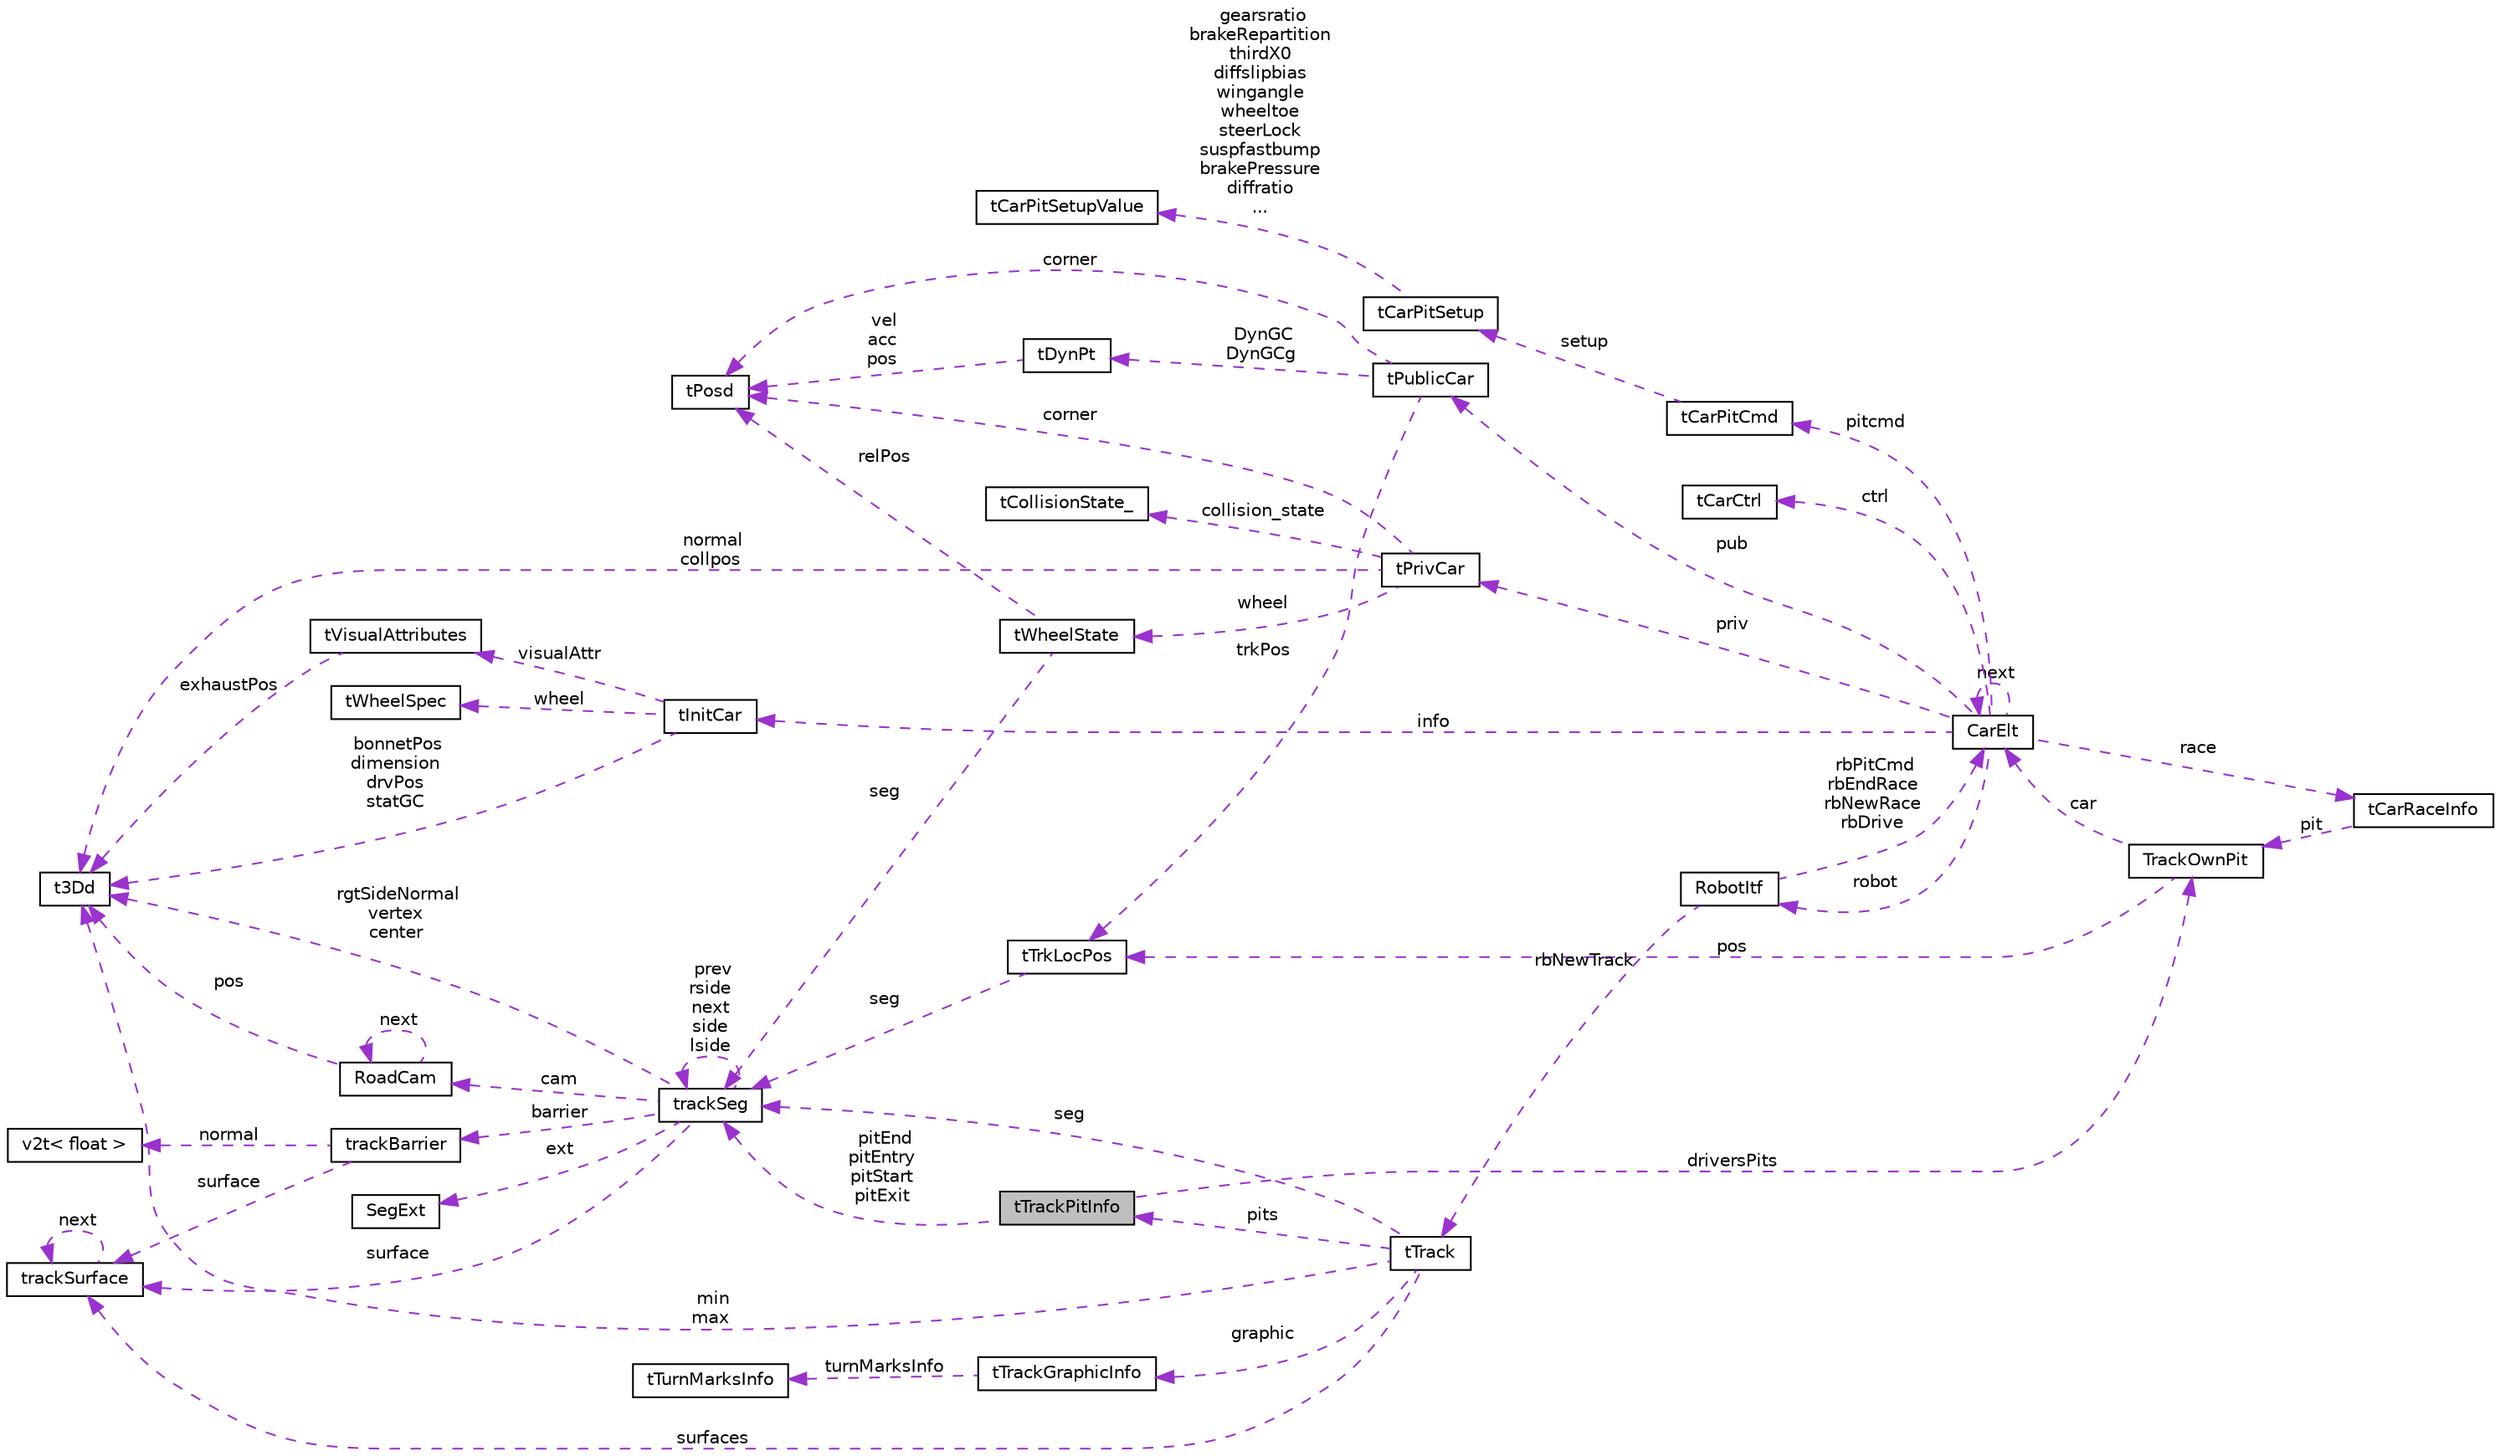 digraph "tTrackPitInfo"
{
  edge [fontname="Helvetica",fontsize="10",labelfontname="Helvetica",labelfontsize="10"];
  node [fontname="Helvetica",fontsize="10",shape=record];
  rankdir="LR";
  Node1 [label="tTrackPitInfo",height=0.2,width=0.4,color="black", fillcolor="grey75", style="filled", fontcolor="black"];
  Node2 -> Node1 [dir="back",color="darkorchid3",fontsize="10",style="dashed",label=" driversPits" ,fontname="Helvetica"];
  Node2 [label="TrackOwnPit",height=0.2,width=0.4,color="black", fillcolor="white", style="filled",URL="$struct_track_own_pit.html",tooltip="Driver&#39;s pit. "];
  Node3 -> Node2 [dir="back",color="darkorchid3",fontsize="10",style="dashed",label=" pos" ,fontname="Helvetica"];
  Node3 [label="tTrkLocPos",height=0.2,width=0.4,color="black", fillcolor="white", style="filled",URL="$structt_trk_loc_pos.html",tooltip="Location on the track in local coordinates. "];
  Node4 -> Node3 [dir="back",color="darkorchid3",fontsize="10",style="dashed",label=" seg" ,fontname="Helvetica"];
  Node4 [label="trackSeg",height=0.2,width=0.4,color="black", fillcolor="white", style="filled",URL="$structtrack_seg.html",tooltip="Track segment (tTrackSeg) The segments can be straights (type TR_STR): (the track goes from the right..."];
  Node5 -> Node4 [dir="back",color="darkorchid3",fontsize="10",style="dashed",label=" rgtSideNormal\nvertex\ncenter" ,fontname="Helvetica"];
  Node5 [label="t3Dd",height=0.2,width=0.4,color="black", fillcolor="white", style="filled",URL="$structt3_dd.html",tooltip="3D point. "];
  Node6 -> Node4 [dir="back",color="darkorchid3",fontsize="10",style="dashed",label=" barrier" ,fontname="Helvetica"];
  Node6 [label="trackBarrier",height=0.2,width=0.4,color="black", fillcolor="white", style="filled",URL="$structtrack_barrier.html",tooltip="Barrier. "];
  Node7 -> Node6 [dir="back",color="darkorchid3",fontsize="10",style="dashed",label=" surface" ,fontname="Helvetica"];
  Node7 [label="trackSurface",height=0.2,width=0.4,color="black", fillcolor="white", style="filled",URL="$structtrack_surface.html",tooltip="Surface. "];
  Node7 -> Node7 [dir="back",color="darkorchid3",fontsize="10",style="dashed",label=" next" ,fontname="Helvetica"];
  Node8 -> Node6 [dir="back",color="darkorchid3",fontsize="10",style="dashed",label=" normal" ,fontname="Helvetica"];
  Node8 [label="v2t\< float \>",height=0.2,width=0.4,color="black", fillcolor="white", style="filled",URL="$classv2t.html"];
  Node7 -> Node4 [dir="back",color="darkorchid3",fontsize="10",style="dashed",label=" surface" ,fontname="Helvetica"];
  Node9 -> Node4 [dir="back",color="darkorchid3",fontsize="10",style="dashed",label=" cam" ,fontname="Helvetica"];
  Node9 [label="RoadCam",height=0.2,width=0.4,color="black", fillcolor="white", style="filled",URL="$struct_road_cam.html",tooltip="road camera "];
  Node5 -> Node9 [dir="back",color="darkorchid3",fontsize="10",style="dashed",label=" pos" ,fontname="Helvetica"];
  Node9 -> Node9 [dir="back",color="darkorchid3",fontsize="10",style="dashed",label=" next" ,fontname="Helvetica"];
  Node10 -> Node4 [dir="back",color="darkorchid3",fontsize="10",style="dashed",label=" ext" ,fontname="Helvetica"];
  Node10 [label="SegExt",height=0.2,width=0.4,color="black", fillcolor="white", style="filled",URL="$struct_seg_ext.html",tooltip="Extended track segment. "];
  Node4 -> Node4 [dir="back",color="darkorchid3",fontsize="10",style="dashed",label=" prev\nrside\nnext\nside\nlside" ,fontname="Helvetica"];
  Node11 -> Node2 [dir="back",color="darkorchid3",fontsize="10",style="dashed",label=" car" ,fontname="Helvetica"];
  Node11 [label="CarElt",height=0.2,width=0.4,color="black", fillcolor="white", style="filled",URL="$struct_car_elt.html",tooltip="Car structure (tCarElt). "];
  Node12 -> Node11 [dir="back",color="darkorchid3",fontsize="10",style="dashed",label=" robot" ,fontname="Helvetica"];
  Node12 [label="RobotItf",height=0.2,width=0.4,color="black", fillcolor="white", style="filled",URL="$struct_robot_itf.html",tooltip="Interface Structure for Robots. "];
  Node11 -> Node12 [dir="back",color="darkorchid3",fontsize="10",style="dashed",label=" rbPitCmd\nrbEndRace\nrbNewRace\nrbDrive" ,fontname="Helvetica"];
  Node13 -> Node12 [dir="back",color="darkorchid3",fontsize="10",style="dashed",label=" rbNewTrack" ,fontname="Helvetica"];
  Node13 [label="tTrack",height=0.2,width=0.4,color="black", fillcolor="white", style="filled",URL="$structt_track.html",tooltip="Track structure. "];
  Node5 -> Node13 [dir="back",color="darkorchid3",fontsize="10",style="dashed",label=" min\nmax" ,fontname="Helvetica"];
  Node7 -> Node13 [dir="back",color="darkorchid3",fontsize="10",style="dashed",label=" surfaces" ,fontname="Helvetica"];
  Node1 -> Node13 [dir="back",color="darkorchid3",fontsize="10",style="dashed",label=" pits" ,fontname="Helvetica"];
  Node14 -> Node13 [dir="back",color="darkorchid3",fontsize="10",style="dashed",label=" graphic" ,fontname="Helvetica"];
  Node14 [label="tTrackGraphicInfo",height=0.2,width=0.4,color="black", fillcolor="white", style="filled",URL="$structt_track_graphic_info.html"];
  Node15 -> Node14 [dir="back",color="darkorchid3",fontsize="10",style="dashed",label=" turnMarksInfo" ,fontname="Helvetica"];
  Node15 [label="tTurnMarksInfo",height=0.2,width=0.4,color="black", fillcolor="white", style="filled",URL="$structt_turn_marks_info.html"];
  Node4 -> Node13 [dir="back",color="darkorchid3",fontsize="10",style="dashed",label=" seg" ,fontname="Helvetica"];
  Node16 -> Node11 [dir="back",color="darkorchid3",fontsize="10",style="dashed",label=" pitcmd" ,fontname="Helvetica"];
  Node16 [label="tCarPitCmd",height=0.2,width=0.4,color="black", fillcolor="white", style="filled",URL="$structt_car_pit_cmd.html",tooltip="Command issued by the car during pit stop. "];
  Node17 -> Node16 [dir="back",color="darkorchid3",fontsize="10",style="dashed",label=" setup" ,fontname="Helvetica"];
  Node17 [label="tCarPitSetup",height=0.2,width=0.4,color="black", fillcolor="white", style="filled",URL="$structt_car_pit_setup.html"];
  Node18 -> Node17 [dir="back",color="darkorchid3",fontsize="10",style="dashed",label=" gearsratio\nbrakeRepartition\nthirdX0\ndiffslipbias\nwingangle\nwheeltoe\nsteerLock\nsuspfastbump\nbrakePressure\ndiffratio\n..." ,fontname="Helvetica"];
  Node18 [label="tCarPitSetupValue",height=0.2,width=0.4,color="black", fillcolor="white", style="filled",URL="$structt_car_pit_setup_value.html"];
  Node19 -> Node11 [dir="back",color="darkorchid3",fontsize="10",style="dashed",label=" info" ,fontname="Helvetica"];
  Node19 [label="tInitCar",height=0.2,width=0.4,color="black", fillcolor="white", style="filled",URL="$structt_init_car.html",tooltip="Static Public info. "];
  Node5 -> Node19 [dir="back",color="darkorchid3",fontsize="10",style="dashed",label=" bonnetPos\ndimension\ndrvPos\nstatGC" ,fontname="Helvetica"];
  Node20 -> Node19 [dir="back",color="darkorchid3",fontsize="10",style="dashed",label=" visualAttr" ,fontname="Helvetica"];
  Node20 [label="tVisualAttributes",height=0.2,width=0.4,color="black", fillcolor="white", style="filled",URL="$structt_visual_attributes.html",tooltip="Static visual attributes. "];
  Node5 -> Node20 [dir="back",color="darkorchid3",fontsize="10",style="dashed",label=" exhaustPos" ,fontname="Helvetica"];
  Node21 -> Node19 [dir="back",color="darkorchid3",fontsize="10",style="dashed",label=" wheel" ,fontname="Helvetica"];
  Node21 [label="tWheelSpec",height=0.2,width=0.4,color="black", fillcolor="white", style="filled",URL="$structt_wheel_spec.html",tooltip="Wheels Specifications. "];
  Node22 -> Node11 [dir="back",color="darkorchid3",fontsize="10",style="dashed",label=" priv" ,fontname="Helvetica"];
  Node22 [label="tPrivCar",height=0.2,width=0.4,color="black", fillcolor="white", style="filled",URL="$structt_priv_car.html",tooltip="Data known only by the driver. "];
  Node5 -> Node22 [dir="back",color="darkorchid3",fontsize="10",style="dashed",label=" normal\ncollpos" ,fontname="Helvetica"];
  Node23 -> Node22 [dir="back",color="darkorchid3",fontsize="10",style="dashed",label=" collision_state" ,fontname="Helvetica"];
  Node23 [label="tCollisionState_",height=0.2,width=0.4,color="black", fillcolor="white", style="filled",URL="$structt_collision_state__.html"];
  Node24 -> Node22 [dir="back",color="darkorchid3",fontsize="10",style="dashed",label=" wheel" ,fontname="Helvetica"];
  Node24 [label="tWheelState",height=0.2,width=0.4,color="black", fillcolor="white", style="filled",URL="$structt_wheel_state.html",tooltip="Dynamic wheel information. "];
  Node25 -> Node24 [dir="back",color="darkorchid3",fontsize="10",style="dashed",label=" relPos" ,fontname="Helvetica"];
  Node25 [label="tPosd",height=0.2,width=0.4,color="black", fillcolor="white", style="filled",URL="$structt_posd.html",tooltip="6 DOF position. "];
  Node4 -> Node24 [dir="back",color="darkorchid3",fontsize="10",style="dashed",label=" seg" ,fontname="Helvetica"];
  Node25 -> Node22 [dir="back",color="darkorchid3",fontsize="10",style="dashed",label=" corner" ,fontname="Helvetica"];
  Node26 -> Node11 [dir="back",color="darkorchid3",fontsize="10",style="dashed",label=" ctrl" ,fontname="Helvetica"];
  Node26 [label="tCarCtrl",height=0.2,width=0.4,color="black", fillcolor="white", style="filled",URL="$structt_car_ctrl.html",tooltip="Info returned by driver during the race. "];
  Node27 -> Node11 [dir="back",color="darkorchid3",fontsize="10",style="dashed",label=" race" ,fontname="Helvetica"];
  Node27 [label="tCarRaceInfo",height=0.2,width=0.4,color="black", fillcolor="white", style="filled",URL="$structt_car_race_info.html",tooltip="Race Administrative info. "];
  Node2 -> Node27 [dir="back",color="darkorchid3",fontsize="10",style="dashed",label=" pit" ,fontname="Helvetica"];
  Node11 -> Node11 [dir="back",color="darkorchid3",fontsize="10",style="dashed",label=" next" ,fontname="Helvetica"];
  Node28 -> Node11 [dir="back",color="darkorchid3",fontsize="10",style="dashed",label=" pub" ,fontname="Helvetica"];
  Node28 [label="tPublicCar",height=0.2,width=0.4,color="black", fillcolor="white", style="filled",URL="$structt_public_car.html",tooltip="Public info on the cars. "];
  Node3 -> Node28 [dir="back",color="darkorchid3",fontsize="10",style="dashed",label=" trkPos" ,fontname="Helvetica"];
  Node29 -> Node28 [dir="back",color="darkorchid3",fontsize="10",style="dashed",label=" DynGC\nDynGCg" ,fontname="Helvetica"];
  Node29 [label="tDynPt",height=0.2,width=0.4,color="black", fillcolor="white", style="filled",URL="$structt_dyn_pt.html",tooltip="Dynamic point structure. "];
  Node25 -> Node29 [dir="back",color="darkorchid3",fontsize="10",style="dashed",label=" vel\nacc\npos" ,fontname="Helvetica"];
  Node25 -> Node28 [dir="back",color="darkorchid3",fontsize="10",style="dashed",label=" corner" ,fontname="Helvetica"];
  Node4 -> Node1 [dir="back",color="darkorchid3",fontsize="10",style="dashed",label=" pitEnd\npitEntry\npitStart\npitExit" ,fontname="Helvetica"];
}
